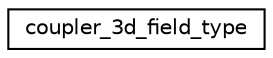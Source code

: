 digraph "Graphical Class Hierarchy"
{
 // INTERACTIVE_SVG=YES
 // LATEX_PDF_SIZE
  edge [fontname="Helvetica",fontsize="10",labelfontname="Helvetica",labelfontsize="10"];
  node [fontname="Helvetica",fontsize="10",shape=record];
  rankdir="LR";
  Node0 [label="coupler_3d_field_type",height=0.2,width=0.4,color="black", fillcolor="white", style="filled",URL="$structcoupler__types__mod_1_1coupler__3d__field__type.html",tooltip="Coupler data for 3D fields."];
}

